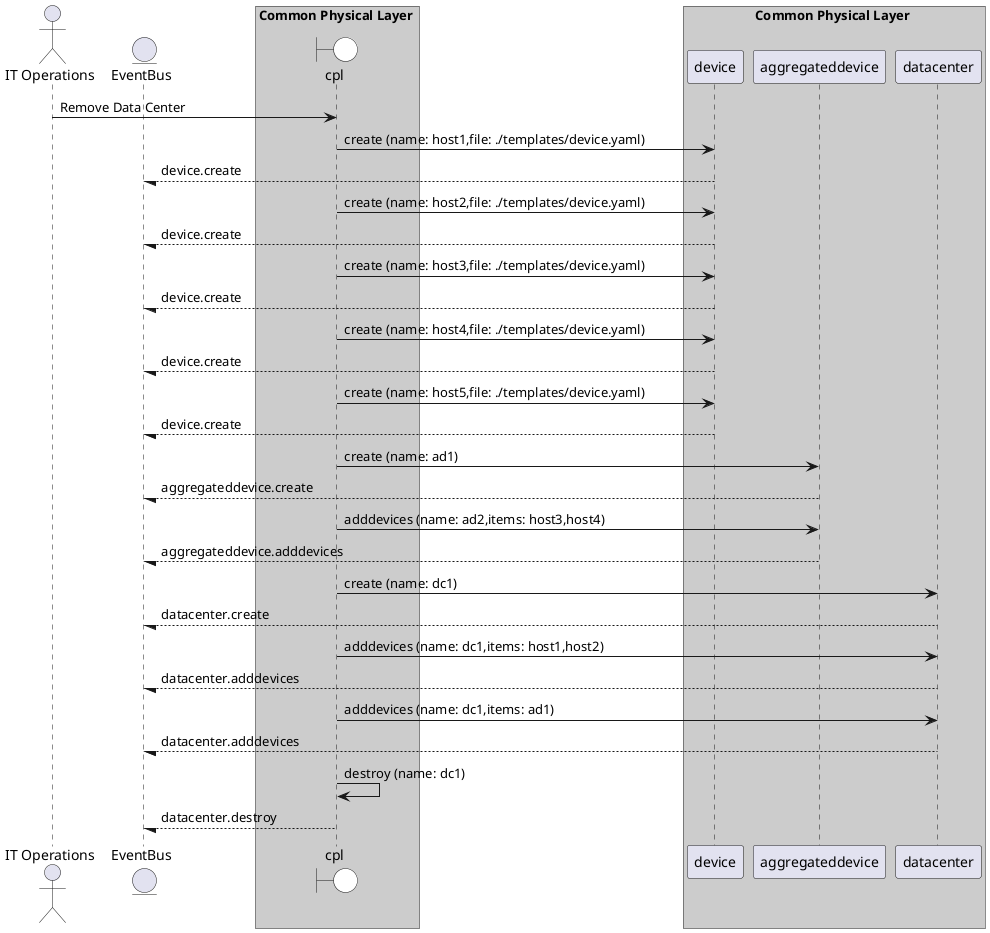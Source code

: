 @startuml

actor "IT Operations"


entity EventBus

box Common Physical Layer #cccccc
    boundary cpl #white
end box


box Common Physical Layer #cccccc
            participant device
            participant aggregateddevice
            participant datacenter
    end box


"IT Operations" -> cpl: Remove Data Center

    cpl -> "device": create (name: host1,file: ./templates/device.yaml)

    "device" --/ EventBus: device.create

    cpl -> "device": create (name: host2,file: ./templates/device.yaml)

    "device" --/ EventBus: device.create

    cpl -> "device": create (name: host3,file: ./templates/device.yaml)

    "device" --/ EventBus: device.create

    cpl -> "device": create (name: host4,file: ./templates/device.yaml)

    "device" --/ EventBus: device.create

    cpl -> "device": create (name: host5,file: ./templates/device.yaml)

    "device" --/ EventBus: device.create

    cpl -> "aggregateddevice": create (name: ad1)

    "aggregateddevice" --/ EventBus: aggregateddevice.create

    cpl -> "aggregateddevice": adddevices (name: ad2,items: host3,host4)

    "aggregateddevice" --/ EventBus: aggregateddevice.adddevices

    cpl -> "datacenter": create (name: dc1)

    "datacenter" --/ EventBus: datacenter.create

    cpl -> "datacenter": adddevices (name: dc1,items: host1,host2)

    "datacenter" --/ EventBus: datacenter.adddevices

    cpl -> "datacenter": adddevices (name: dc1,items: ad1)

    "datacenter" --/ EventBus: datacenter.adddevices

    cpl -> "cpl": destroy (name: dc1)

    "cpl" --/ EventBus: datacenter.destroy



@enduml
